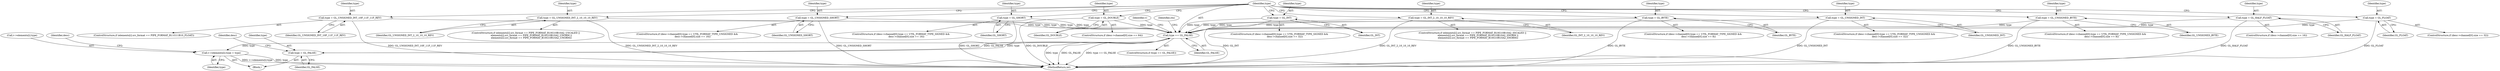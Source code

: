 digraph "0_virglrenderer_737c3350850ca4dbc5633b3bdb4118176ce59920@array" {
"1000456" [label="(Call,v->elements[i].type = type)"];
"1000440" [label="(Call,type == GL_FALSE)"];
"1000368" [label="(Call,type = GL_INT)"];
"1000436" [label="(Call,type = GL_UNSIGNED_INT_10F_11F_11F_REV)"];
"1000424" [label="(Call,type = GL_UNSIGNED_INT_2_10_10_10_REV)"];
"1000296" [label="(Call,type = GL_UNSIGNED_SHORT)"];
"1000320" [label="(Call,type = GL_SHORT)"];
"1000344" [label="(Call,type = GL_UNSIGNED_INT)"];
"1000248" [label="(Call,type = GL_UNSIGNED_BYTE)"];
"1000224" [label="(Call,type = GL_HALF_FLOAT)"];
"1000396" [label="(Call,type = GL_INT_2_10_10_10_REV)"];
"1000196" [label="(Call,type = GL_FLOAT)"];
"1000272" [label="(Call,type = GL_BYTE)"];
"1000210" [label="(Call,type = GL_DOUBLE)"];
"1000172" [label="(Call,type = GL_FALSE)"];
"1000369" [label="(Identifier,type)"];
"1000425" [label="(Identifier,type)"];
"1000320" [label="(Call,type = GL_SHORT)"];
"1000211" [label="(Identifier,type)"];
"1000437" [label="(Identifier,type)"];
"1000370" [label="(Identifier,GL_INT)"];
"1000400" [label="(ControlStructure,if (elements[i].src_format == PIPE_FORMAT_R10G10B10A2_USCALED ||\n               elements[i].src_format == PIPE_FORMAT_R10G10B10A2_UNORM ||\n               elements[i].src_format == PIPE_FORMAT_B10G10R10A2_UNORM))"];
"1000274" [label="(Identifier,GL_BYTE)"];
"1000300" [label="(ControlStructure,if (desc->channel[0].type == UTIL_FORMAT_TYPE_SIGNED &&\n               desc->channel[0].size == 16))"];
"1000426" [label="(Identifier,GL_UNSIGNED_INT_2_10_10_10_REV)"];
"1000346" [label="(Identifier,GL_UNSIGNED_INT)"];
"1000441" [label="(Identifier,type)"];
"1000438" [label="(Identifier,GL_UNSIGNED_INT_10F_11F_11F_REV)"];
"1000298" [label="(Identifier,GL_UNSIGNED_SHORT)"];
"1000198" [label="(Identifier,GL_FLOAT)"];
"1000200" [label="(ControlStructure,if (desc->channel[0].size == 64))"];
"1000186" [label="(ControlStructure,if (desc->channel[0].size == 32))"];
"1000197" [label="(Identifier,type)"];
"1000273" [label="(Identifier,type)"];
"1000276" [label="(ControlStructure,if (desc->channel[0].type == UTIL_FORMAT_TYPE_UNSIGNED &&\n               desc->channel[0].size == 16))"];
"1000397" [label="(Identifier,type)"];
"1000272" [label="(Call,type = GL_BYTE)"];
"1000228" [label="(ControlStructure,if (desc->channel[0].type == UTIL_FORMAT_TYPE_UNSIGNED &&\n                 desc->channel[0].size == 8))"];
"1000224" [label="(Call,type = GL_HALF_FLOAT)"];
"1000348" [label="(ControlStructure,if (desc->channel[0].type == UTIL_FORMAT_TYPE_SIGNED &&\n               desc->channel[0].size == 32))"];
"1000324" [label="(ControlStructure,if (desc->channel[0].type == UTIL_FORMAT_TYPE_UNSIGNED &&\n               desc->channel[0].size == 32))"];
"1000180" [label="(Identifier,desc)"];
"1000368" [label="(Call,type = GL_INT)"];
"1000196" [label="(Call,type = GL_FLOAT)"];
"1000212" [label="(Identifier,GL_DOUBLE)"];
"1000249" [label="(Identifier,type)"];
"1000174" [label="(Identifier,GL_FALSE)"];
"1000297" [label="(Identifier,type)"];
"1000436" [label="(Call,type = GL_UNSIGNED_INT_10F_11F_11F_REV)"];
"1000296" [label="(Call,type = GL_UNSIGNED_SHORT)"];
"1000250" [label="(Identifier,GL_UNSIGNED_BYTE)"];
"1000445" [label="(Identifier,ctx)"];
"1000226" [label="(Identifier,GL_HALF_FLOAT)"];
"1000440" [label="(Call,type == GL_FALSE)"];
"1000214" [label="(ControlStructure,if (desc->channel[0].size == 16))"];
"1000457" [label="(Call,v->elements[i].type)"];
"1000372" [label="(ControlStructure,if (elements[i].src_format == PIPE_FORMAT_R10G10B10A2_SSCALED ||\n               elements[i].src_format == PIPE_FORMAT_R10G10B10A2_SNORM ||\n               elements[i].src_format == PIPE_FORMAT_B10G10R10A2_SNORM))"];
"1000398" [label="(Identifier,GL_INT_2_10_10_10_REV)"];
"1000173" [label="(Identifier,type)"];
"1000225" [label="(Identifier,type)"];
"1000396" [label="(Call,type = GL_INT_2_10_10_10_REV)"];
"1000641" [label="(MethodReturn,int)"];
"1000428" [label="(ControlStructure,if (elements[i].src_format == PIPE_FORMAT_R11G11B10_FLOAT))"];
"1000322" [label="(Identifier,GL_SHORT)"];
"1000439" [label="(ControlStructure,if (type == GL_FALSE))"];
"1000140" [label="(Block,)"];
"1000345" [label="(Identifier,type)"];
"1000344" [label="(Call,type = GL_UNSIGNED_INT)"];
"1000210" [label="(Call,type = GL_DOUBLE)"];
"1000442" [label="(Identifier,GL_FALSE)"];
"1000321" [label="(Identifier,type)"];
"1000469" [label="(Identifier,desc)"];
"1000252" [label="(ControlStructure,if (desc->channel[0].type == UTIL_FORMAT_TYPE_SIGNED &&\n               desc->channel[0].size == 8))"];
"1000464" [label="(Identifier,type)"];
"1000456" [label="(Call,v->elements[i].type = type)"];
"1000460" [label="(Identifier,v)"];
"1000248" [label="(Call,type = GL_UNSIGNED_BYTE)"];
"1000172" [label="(Call,type = GL_FALSE)"];
"1000424" [label="(Call,type = GL_UNSIGNED_INT_2_10_10_10_REV)"];
"1000456" -> "1000140"  [label="AST: "];
"1000456" -> "1000464"  [label="CFG: "];
"1000457" -> "1000456"  [label="AST: "];
"1000464" -> "1000456"  [label="AST: "];
"1000469" -> "1000456"  [label="CFG: "];
"1000456" -> "1000641"  [label="DDG: v->elements[i].type"];
"1000456" -> "1000641"  [label="DDG: type"];
"1000440" -> "1000456"  [label="DDG: type"];
"1000440" -> "1000439"  [label="AST: "];
"1000440" -> "1000442"  [label="CFG: "];
"1000441" -> "1000440"  [label="AST: "];
"1000442" -> "1000440"  [label="AST: "];
"1000445" -> "1000440"  [label="CFG: "];
"1000460" -> "1000440"  [label="CFG: "];
"1000440" -> "1000641"  [label="DDG: GL_FALSE"];
"1000440" -> "1000641"  [label="DDG: type == GL_FALSE"];
"1000440" -> "1000641"  [label="DDG: type"];
"1000440" -> "1000172"  [label="DDG: GL_FALSE"];
"1000368" -> "1000440"  [label="DDG: type"];
"1000436" -> "1000440"  [label="DDG: type"];
"1000424" -> "1000440"  [label="DDG: type"];
"1000296" -> "1000440"  [label="DDG: type"];
"1000320" -> "1000440"  [label="DDG: type"];
"1000344" -> "1000440"  [label="DDG: type"];
"1000248" -> "1000440"  [label="DDG: type"];
"1000224" -> "1000440"  [label="DDG: type"];
"1000396" -> "1000440"  [label="DDG: type"];
"1000196" -> "1000440"  [label="DDG: type"];
"1000272" -> "1000440"  [label="DDG: type"];
"1000210" -> "1000440"  [label="DDG: type"];
"1000172" -> "1000440"  [label="DDG: type"];
"1000368" -> "1000348"  [label="AST: "];
"1000368" -> "1000370"  [label="CFG: "];
"1000369" -> "1000368"  [label="AST: "];
"1000370" -> "1000368"  [label="AST: "];
"1000441" -> "1000368"  [label="CFG: "];
"1000368" -> "1000641"  [label="DDG: GL_INT"];
"1000436" -> "1000428"  [label="AST: "];
"1000436" -> "1000438"  [label="CFG: "];
"1000437" -> "1000436"  [label="AST: "];
"1000438" -> "1000436"  [label="AST: "];
"1000441" -> "1000436"  [label="CFG: "];
"1000436" -> "1000641"  [label="DDG: GL_UNSIGNED_INT_10F_11F_11F_REV"];
"1000424" -> "1000400"  [label="AST: "];
"1000424" -> "1000426"  [label="CFG: "];
"1000425" -> "1000424"  [label="AST: "];
"1000426" -> "1000424"  [label="AST: "];
"1000441" -> "1000424"  [label="CFG: "];
"1000424" -> "1000641"  [label="DDG: GL_UNSIGNED_INT_2_10_10_10_REV"];
"1000296" -> "1000276"  [label="AST: "];
"1000296" -> "1000298"  [label="CFG: "];
"1000297" -> "1000296"  [label="AST: "];
"1000298" -> "1000296"  [label="AST: "];
"1000441" -> "1000296"  [label="CFG: "];
"1000296" -> "1000641"  [label="DDG: GL_UNSIGNED_SHORT"];
"1000320" -> "1000300"  [label="AST: "];
"1000320" -> "1000322"  [label="CFG: "];
"1000321" -> "1000320"  [label="AST: "];
"1000322" -> "1000320"  [label="AST: "];
"1000441" -> "1000320"  [label="CFG: "];
"1000320" -> "1000641"  [label="DDG: GL_SHORT"];
"1000344" -> "1000324"  [label="AST: "];
"1000344" -> "1000346"  [label="CFG: "];
"1000345" -> "1000344"  [label="AST: "];
"1000346" -> "1000344"  [label="AST: "];
"1000441" -> "1000344"  [label="CFG: "];
"1000344" -> "1000641"  [label="DDG: GL_UNSIGNED_INT"];
"1000248" -> "1000228"  [label="AST: "];
"1000248" -> "1000250"  [label="CFG: "];
"1000249" -> "1000248"  [label="AST: "];
"1000250" -> "1000248"  [label="AST: "];
"1000441" -> "1000248"  [label="CFG: "];
"1000248" -> "1000641"  [label="DDG: GL_UNSIGNED_BYTE"];
"1000224" -> "1000214"  [label="AST: "];
"1000224" -> "1000226"  [label="CFG: "];
"1000225" -> "1000224"  [label="AST: "];
"1000226" -> "1000224"  [label="AST: "];
"1000441" -> "1000224"  [label="CFG: "];
"1000224" -> "1000641"  [label="DDG: GL_HALF_FLOAT"];
"1000396" -> "1000372"  [label="AST: "];
"1000396" -> "1000398"  [label="CFG: "];
"1000397" -> "1000396"  [label="AST: "];
"1000398" -> "1000396"  [label="AST: "];
"1000441" -> "1000396"  [label="CFG: "];
"1000396" -> "1000641"  [label="DDG: GL_INT_2_10_10_10_REV"];
"1000196" -> "1000186"  [label="AST: "];
"1000196" -> "1000198"  [label="CFG: "];
"1000197" -> "1000196"  [label="AST: "];
"1000198" -> "1000196"  [label="AST: "];
"1000441" -> "1000196"  [label="CFG: "];
"1000196" -> "1000641"  [label="DDG: GL_FLOAT"];
"1000272" -> "1000252"  [label="AST: "];
"1000272" -> "1000274"  [label="CFG: "];
"1000273" -> "1000272"  [label="AST: "];
"1000274" -> "1000272"  [label="AST: "];
"1000441" -> "1000272"  [label="CFG: "];
"1000272" -> "1000641"  [label="DDG: GL_BYTE"];
"1000210" -> "1000200"  [label="AST: "];
"1000210" -> "1000212"  [label="CFG: "];
"1000211" -> "1000210"  [label="AST: "];
"1000212" -> "1000210"  [label="AST: "];
"1000441" -> "1000210"  [label="CFG: "];
"1000210" -> "1000641"  [label="DDG: GL_DOUBLE"];
"1000172" -> "1000140"  [label="AST: "];
"1000172" -> "1000174"  [label="CFG: "];
"1000173" -> "1000172"  [label="AST: "];
"1000174" -> "1000172"  [label="AST: "];
"1000180" -> "1000172"  [label="CFG: "];
}
